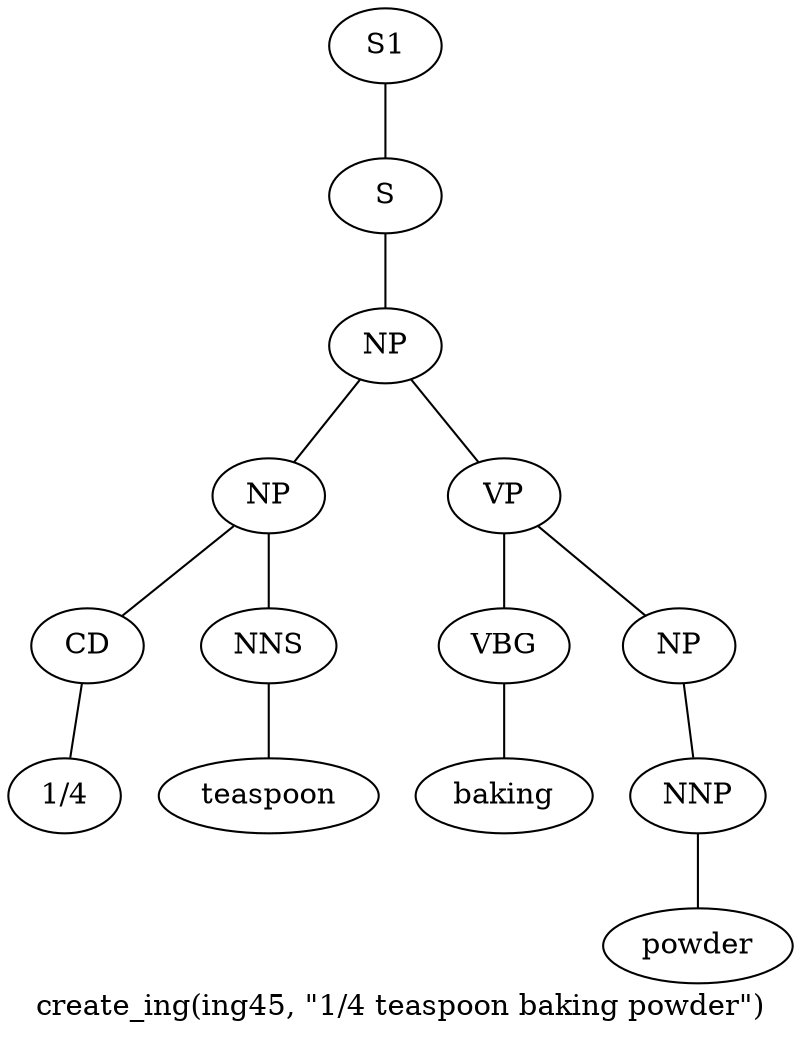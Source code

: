 graph SyntaxGraph {
	label = "create_ing(ing45, \"1/4 teaspoon baking powder\")";
	Node0 [label="S1"];
	Node1 [label="S"];
	Node2 [label="NP"];
	Node3 [label="NP"];
	Node4 [label="CD"];
	Node5 [label="1/4"];
	Node6 [label="NNS"];
	Node7 [label="teaspoon"];
	Node8 [label="VP"];
	Node9 [label="VBG"];
	Node10 [label="baking"];
	Node11 [label="NP"];
	Node12 [label="NNP"];
	Node13 [label="powder"];

	Node0 -- Node1;
	Node1 -- Node2;
	Node2 -- Node3;
	Node2 -- Node8;
	Node3 -- Node4;
	Node3 -- Node6;
	Node4 -- Node5;
	Node6 -- Node7;
	Node8 -- Node9;
	Node8 -- Node11;
	Node9 -- Node10;
	Node11 -- Node12;
	Node12 -- Node13;
}